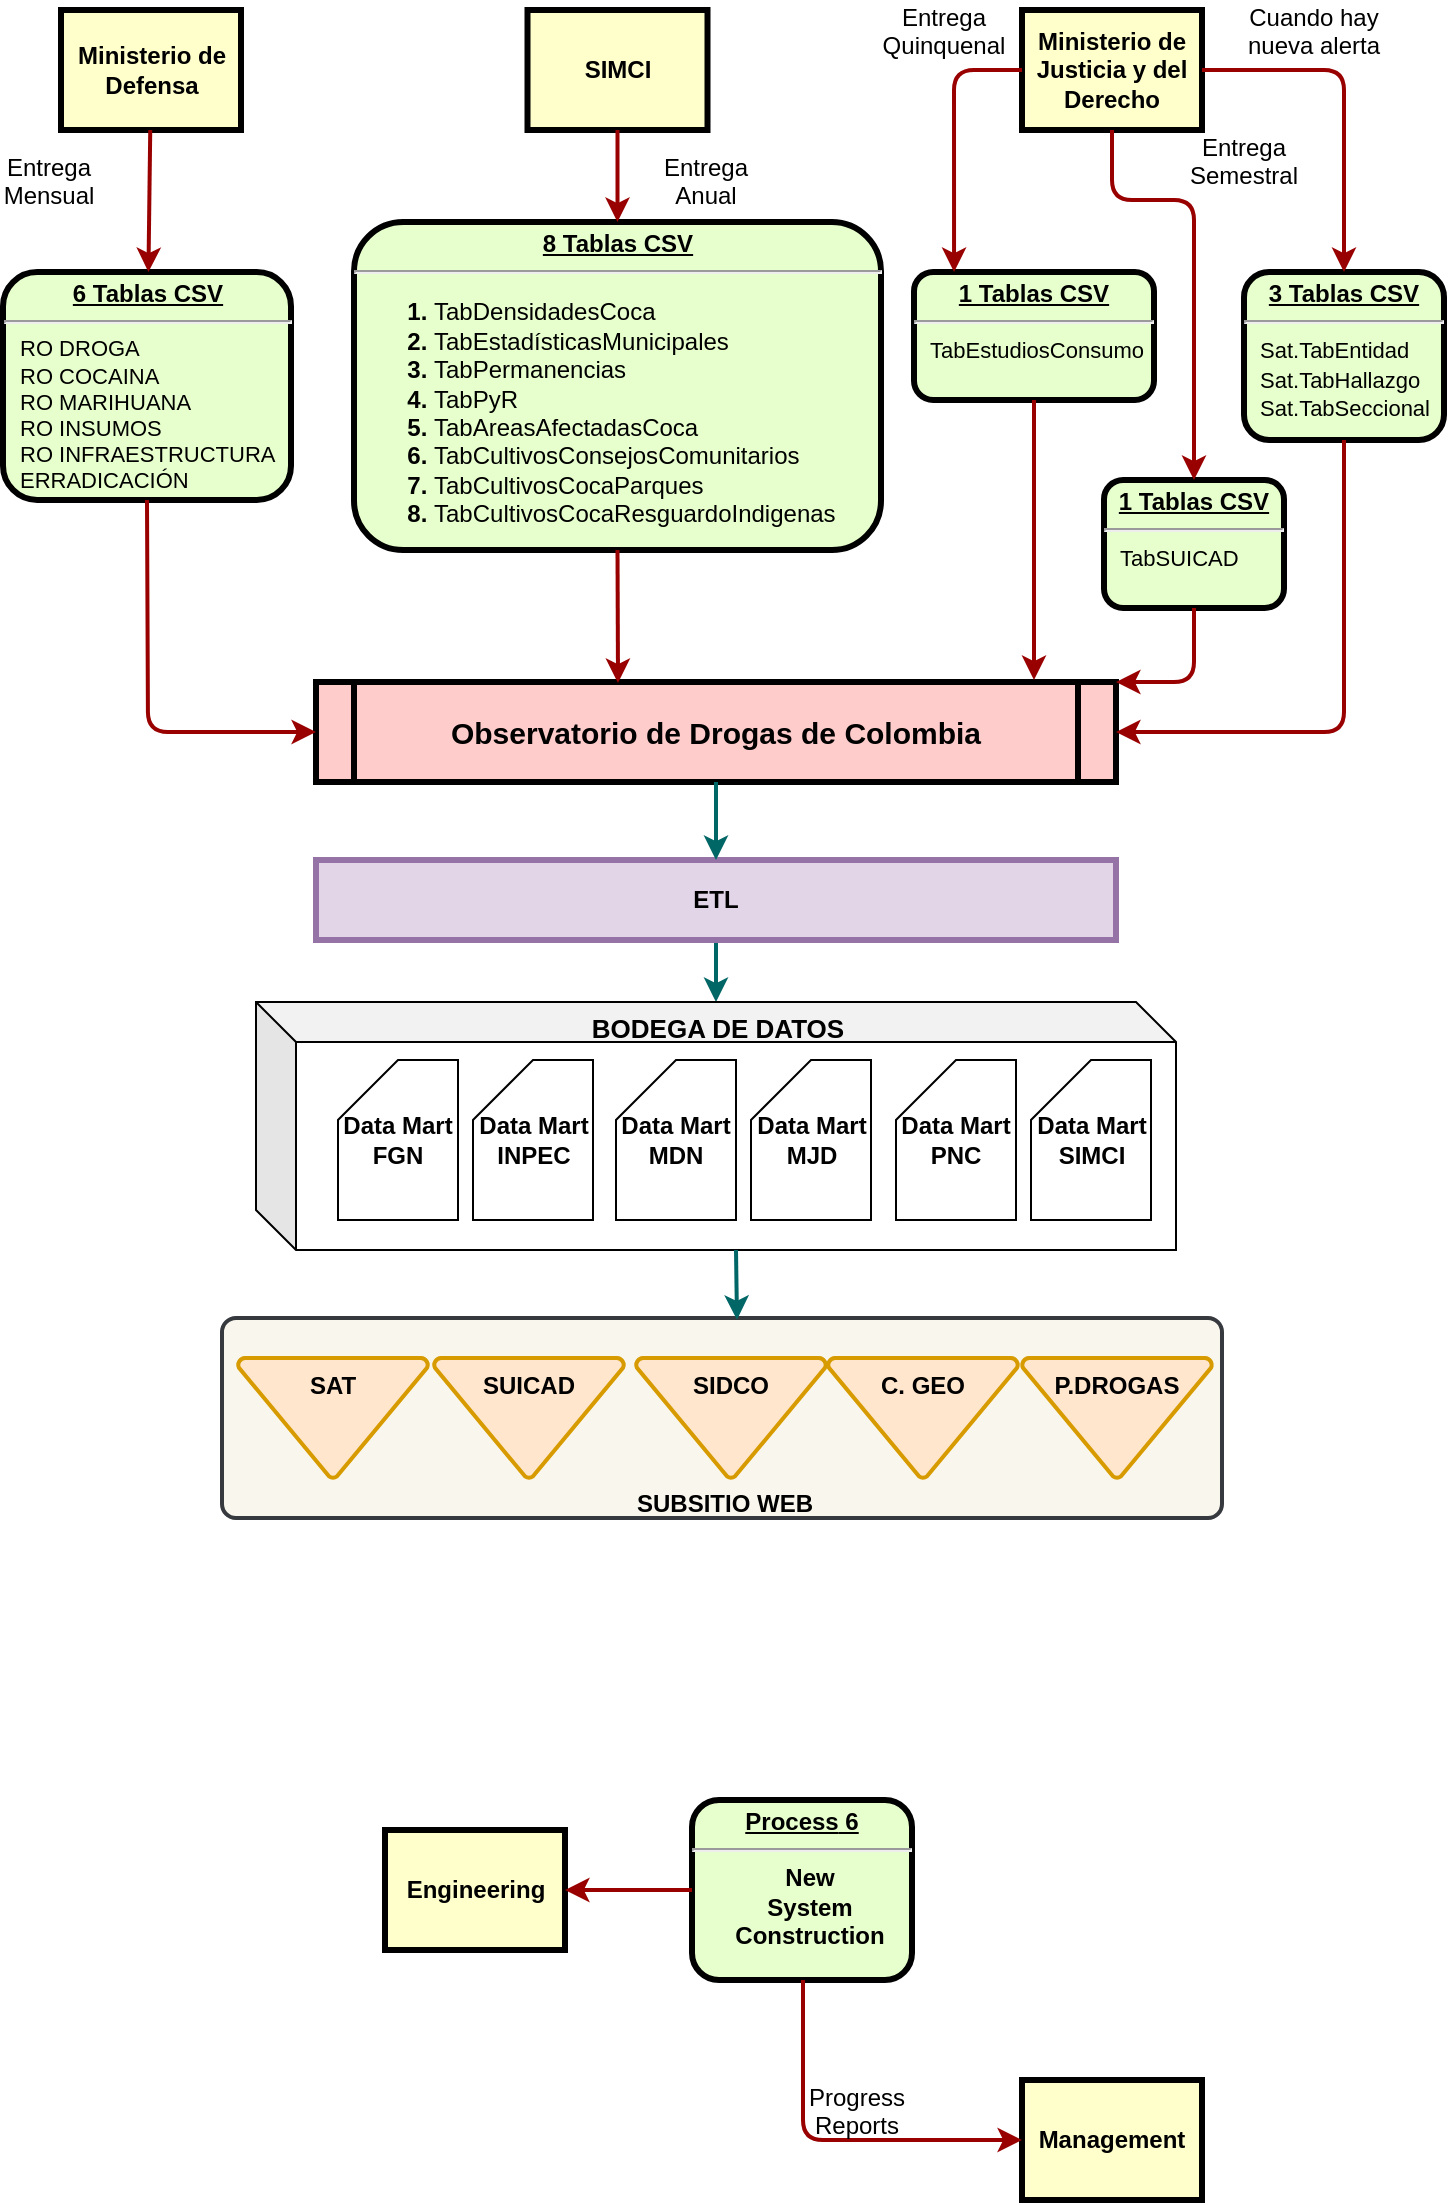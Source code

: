 <mxfile version="24.0.6" type="github">
  <diagram name="Page-1" id="c7558073-3199-34d8-9f00-42111426c3f3">
    <mxGraphModel dx="607" dy="323" grid="1" gridSize="10" guides="1" tooltips="1" connect="1" arrows="1" fold="1" page="1" pageScale="1" pageWidth="826" pageHeight="1169" background="none" math="0" shadow="0">
      <root>
        <mxCell id="0" />
        <mxCell id="1" parent="0" />
        <mxCell id="2" value="&lt;p style=&quot;margin: 0px; margin-top: 4px; text-align: center; text-decoration: underline;&quot;&gt;&lt;strong&gt;6 Tablas CSV&lt;/strong&gt;&lt;/p&gt;&lt;hr&gt;&lt;p style=&quot;text-align: left; margin: 0px 0px 0px 8px; font-size: 11px;&quot;&gt;&lt;font style=&quot;font-size: 11px; font-weight: normal;&quot;&gt;RO DROGA&lt;/font&gt;&lt;/p&gt;&lt;p style=&quot;text-align: left; margin: 0px 0px 0px 8px; font-size: 11px;&quot;&gt;&lt;font style=&quot;font-size: 11px; font-weight: normal;&quot;&gt;RO COCAINA&lt;/font&gt;&lt;/p&gt;&lt;p style=&quot;text-align: left; margin: 0px 0px 0px 8px; font-size: 11px;&quot;&gt;&lt;font style=&quot;font-size: 11px; font-weight: normal;&quot;&gt;RO MARIHUANA&lt;/font&gt;&lt;/p&gt;&lt;p style=&quot;text-align: left; margin: 0px 0px 0px 8px; font-size: 11px;&quot;&gt;&lt;font style=&quot;font-size: 11px; font-weight: normal;&quot;&gt;RO INSUMOS&lt;/font&gt;&lt;/p&gt;&lt;p style=&quot;text-align: left; margin: 0px 0px 0px 8px; font-size: 11px;&quot;&gt;&lt;font style=&quot;font-size: 11px; font-weight: normal;&quot;&gt;RO INFRAESTRUCTURA&amp;nbsp;&lt;/font&gt;&lt;/p&gt;&lt;p style=&quot;text-align: left; margin: 0px 0px 0px 8px; font-size: 11px;&quot;&gt;&lt;font style=&quot;font-size: 11px; font-weight: normal;&quot;&gt;ERRADICACIÓN&lt;/font&gt;&lt;/p&gt;" style="verticalAlign=middle;align=center;overflow=fill;fontSize=12;fontFamily=Helvetica;html=1;rounded=1;fontStyle=1;strokeWidth=3;fillColor=#E6FFCC" parent="1" vertex="1">
          <mxGeometry x="44.5" y="186" width="144" height="114" as="geometry" />
        </mxCell>
        <mxCell id="4" value="Ministerio de Defensa" style="whiteSpace=wrap;align=center;verticalAlign=middle;fontStyle=1;strokeWidth=3;fillColor=#FFFFCC" parent="1" vertex="1">
          <mxGeometry x="73.5" y="55" width="90" height="60" as="geometry" />
        </mxCell>
        <mxCell id="5" value="Observatorio de Drogas de Colombia" style="shape=process;whiteSpace=wrap;align=center;verticalAlign=middle;size=0.048;fontStyle=1;strokeWidth=3;fillColor=#FFCCCC;fontSize=15;" parent="1" vertex="1">
          <mxGeometry x="201.0" y="391" width="400" height="50" as="geometry" />
        </mxCell>
        <mxCell id="10" value="&lt;p style=&quot;margin: 0px; margin-top: 4px; text-align: center; text-decoration: underline;&quot;&gt;&lt;strong&gt;&lt;strong&gt;Process&lt;/strong&gt; 6&lt;br /&gt;&lt;/strong&gt;&lt;/p&gt;&lt;hr /&gt;&lt;p style=&quot;margin: 0px; margin-left: 8px;&quot;&gt;New&lt;/p&gt;&lt;p style=&quot;margin: 0px; margin-left: 8px;&quot;&gt;System&lt;/p&gt;&lt;p style=&quot;margin: 0px; margin-left: 8px;&quot;&gt;Construction&lt;/p&gt;" style="verticalAlign=middle;align=center;overflow=fill;fontSize=12;fontFamily=Helvetica;html=1;rounded=1;fontStyle=1;strokeWidth=3;fillColor=#E6FFCC" parent="1" vertex="1">
          <mxGeometry x="389.0" y="950" width="110" height="90" as="geometry" />
        </mxCell>
        <mxCell id="13" value="Management" style="whiteSpace=wrap;align=center;verticalAlign=middle;fontStyle=1;strokeWidth=3;fillColor=#FFFFCC" parent="1" vertex="1">
          <mxGeometry x="554" y="1090" width="90" height="60" as="geometry" />
        </mxCell>
        <mxCell id="14" value="Engineering" style="whiteSpace=wrap;align=center;verticalAlign=middle;fontStyle=1;strokeWidth=3;fillColor=#FFFFCC" parent="1" vertex="1">
          <mxGeometry x="235.5" y="965.0" width="90" height="60" as="geometry" />
        </mxCell>
        <mxCell id="37" value="" style="edgeStyle=none;noEdgeStyle=1;strokeColor=#990000;strokeWidth=2" parent="1" source="4" target="2" edge="1">
          <mxGeometry width="100" height="100" relative="1" as="geometry">
            <mxPoint x="114.5" y="180" as="sourcePoint" />
            <mxPoint x="214.5" y="80" as="targetPoint" />
          </mxGeometry>
        </mxCell>
        <mxCell id="52" value="Entrega&#xa;Mensual" style="text;spacingTop=-5;align=center" parent="1" vertex="1">
          <mxGeometry x="52.5" y="125" width="30" height="20" as="geometry" />
        </mxCell>
        <mxCell id="56" value="" style="edgeStyle=elbowEdgeStyle;elbow=horizontal;strokeColor=#990000;strokeWidth=2;exitX=0.5;exitY=1;exitDx=0;exitDy=0;entryX=0;entryY=0.5;entryDx=0;entryDy=0;" parent="1" source="2" edge="1" target="5">
          <mxGeometry width="100" height="100" relative="1" as="geometry">
            <mxPoint x="-18" y="500" as="sourcePoint" />
            <mxPoint x="212" y="391" as="targetPoint" />
            <Array as="points">
              <mxPoint x="117" y="370" />
            </Array>
          </mxGeometry>
        </mxCell>
        <mxCell id="85" value="" style="edgeStyle=elbowEdgeStyle;elbow=horizontal;strokeColor=#990000;strokeWidth=2" parent="1" source="10" target="13" edge="1">
          <mxGeometry width="100" height="100" relative="1" as="geometry">
            <mxPoint x="330.5" y="1180" as="sourcePoint" />
            <mxPoint x="430.5" y="1080" as="targetPoint" />
            <Array as="points">
              <mxPoint x="444.5" y="1070" />
            </Array>
          </mxGeometry>
        </mxCell>
        <mxCell id="86" value="Progress&#xa;Reports" style="text;spacingTop=-5;align=center" parent="1" vertex="1">
          <mxGeometry x="456.5" y="1090" width="30" height="20" as="geometry" />
        </mxCell>
        <mxCell id="87" value="" style="edgeStyle=elbowEdgeStyle;elbow=vertical;strokeColor=#990000;strokeWidth=2" parent="1" source="10" target="14" edge="1">
          <mxGeometry width="100" height="100" relative="1" as="geometry">
            <mxPoint x="270.5" y="1180" as="sourcePoint" />
            <mxPoint x="370.5" y="1080" as="targetPoint" />
          </mxGeometry>
        </mxCell>
        <mxCell id="7qlZIiX-SYgFlXNxfweP-97" value="&lt;p style=&quot;margin: 4px 0px 0px; text-decoration: underline;&quot;&gt;&lt;strong style=&quot;&quot;&gt;&lt;font style=&quot;font-size: 12px;&quot;&gt;8 Tablas CSV&lt;/font&gt;&lt;/strong&gt;&lt;/p&gt;&lt;hr style=&quot;text-align: left;&quot;&gt;&lt;p style=&quot;margin: 0px 0px 0px 8px;&quot;&gt;&lt;/p&gt;&lt;ol style=&quot;&quot;&gt;&lt;li style=&quot;text-align: left;&quot;&gt;&lt;span style=&quot;font-weight: normal;&quot;&gt;&lt;font style=&quot;font-size: 12px;&quot;&gt;TabDensidadesCoca&lt;/font&gt;&lt;/span&gt;&lt;/li&gt;&lt;li style=&quot;text-align: left;&quot;&gt;&lt;font style=&quot;font-size: 12px;&quot;&gt;&lt;span style=&quot;font-weight: 400;&quot;&gt;TabEstadísticasMunici&lt;/span&gt;&lt;span style=&quot;font-weight: 400; background-color: initial;&quot;&gt;pales&lt;/span&gt;&lt;/font&gt;&lt;/li&gt;&lt;li style=&quot;text-align: left;&quot;&gt;&lt;span style=&quot;background-color: initial;&quot;&gt;&lt;span style=&quot;font-weight: 400;&quot;&gt;&lt;font style=&quot;font-size: 12px;&quot;&gt;TabPermanencias&lt;/font&gt;&lt;/span&gt;&lt;/span&gt;&lt;/li&gt;&lt;li style=&quot;text-align: left;&quot;&gt;&lt;span style=&quot;background-color: initial;&quot;&gt;&lt;span style=&quot;font-weight: 400;&quot;&gt;&lt;font style=&quot;font-size: 12px;&quot;&gt;TabPyR&lt;/font&gt;&lt;/span&gt;&lt;/span&gt;&lt;/li&gt;&lt;li style=&quot;text-align: left;&quot;&gt;&lt;font style=&quot;font-size: 12px;&quot;&gt;&lt;span style=&quot;font-weight: 400;&quot;&gt;TabAreasAfectadasCo&lt;/span&gt;&lt;span style=&quot;font-weight: 400; background-color: initial;&quot;&gt;ca&lt;/span&gt;&lt;/font&gt;&lt;/li&gt;&lt;li style=&quot;text-align: left;&quot;&gt;&lt;font style=&quot;font-size: 12px;&quot;&gt;&lt;span style=&quot;font-weight: 400;&quot;&gt;TabCultivosConsejos&lt;/span&gt;&lt;span style=&quot;font-weight: 400; background-color: initial;&quot;&gt;Comunitarios&lt;/span&gt;&lt;/font&gt;&lt;/li&gt;&lt;li style=&quot;text-align: left;&quot;&gt;&lt;font style=&quot;font-size: 12px;&quot;&gt;&lt;span style=&quot;font-weight: 400;&quot;&gt;TabCultivosCocaParq&lt;/span&gt;&lt;span style=&quot;font-weight: 400; background-color: initial;&quot;&gt;ues&lt;/span&gt;&lt;/font&gt;&lt;/li&gt;&lt;li style=&quot;text-align: left;&quot;&gt;&lt;font style=&quot;font-size: 12px;&quot;&gt;&lt;span style=&quot;font-weight: 400;&quot;&gt;TabCultivosCocaResg&lt;/span&gt;&lt;span style=&quot;font-weight: 400; background-color: initial;&quot;&gt;uardoIndigenas&lt;/span&gt;&lt;/font&gt;&lt;/li&gt;&lt;/ol&gt;&lt;p&gt;&lt;/p&gt;" style="verticalAlign=middle;align=center;overflow=fill;fontSize=12;fontFamily=Helvetica;html=1;rounded=1;fontStyle=1;strokeWidth=3;fillColor=#E6FFCC" parent="1" vertex="1">
          <mxGeometry x="220" y="161" width="263.5" height="164" as="geometry" />
        </mxCell>
        <mxCell id="7qlZIiX-SYgFlXNxfweP-98" value="SIMCI" style="whiteSpace=wrap;align=center;verticalAlign=middle;fontStyle=1;strokeWidth=3;fillColor=#FFFFCC" parent="1" vertex="1">
          <mxGeometry x="306.75" y="55" width="90" height="60" as="geometry" />
        </mxCell>
        <mxCell id="7qlZIiX-SYgFlXNxfweP-100" value="" style="edgeStyle=elbowEdgeStyle;elbow=horizontal;strokeColor=#990000;strokeWidth=2;exitX=0.5;exitY=1;exitDx=0;exitDy=0;" parent="1" source="7qlZIiX-SYgFlXNxfweP-98" target="7qlZIiX-SYgFlXNxfweP-97" edge="1">
          <mxGeometry width="100" height="100" relative="1" as="geometry">
            <mxPoint x="516.75" y="75" as="sourcePoint" />
            <mxPoint x="516.75" y="141" as="targetPoint" />
            <Array as="points">
              <mxPoint x="351.75" y="145" />
            </Array>
          </mxGeometry>
        </mxCell>
        <mxCell id="7qlZIiX-SYgFlXNxfweP-101" value="Entrega&#xa;Anual" style="text;spacingTop=-5;align=center" parent="1" vertex="1">
          <mxGeometry x="381" y="125" width="30" height="20" as="geometry" />
        </mxCell>
        <mxCell id="2VJSSDCcaUOSP8XT7AO9-96" value="&lt;p style=&quot;margin: 0px; margin-top: 4px; text-align: center; text-decoration: underline;&quot;&gt;&lt;strong&gt;1 Tablas CSV&lt;/strong&gt;&lt;/p&gt;&lt;hr&gt;&lt;p style=&quot;text-align: left; margin: 0px 0px 0px 8px;&quot;&gt;&lt;span style=&quot;font-size: 11px; font-weight: 400;&quot;&gt;TabEstudiosConsumo&lt;/span&gt;&lt;br&gt;&lt;/p&gt;" style="verticalAlign=middle;align=center;overflow=fill;fontSize=12;fontFamily=Helvetica;html=1;rounded=1;fontStyle=1;strokeWidth=3;fillColor=#E6FFCC" vertex="1" parent="1">
          <mxGeometry x="500" y="186" width="120" height="64" as="geometry" />
        </mxCell>
        <mxCell id="2VJSSDCcaUOSP8XT7AO9-97" value="Ministerio de Justicia y del Derecho" style="whiteSpace=wrap;align=center;verticalAlign=middle;fontStyle=1;strokeWidth=3;fillColor=#FFFFCC" vertex="1" parent="1">
          <mxGeometry x="554" y="55" width="90" height="60" as="geometry" />
        </mxCell>
        <mxCell id="2VJSSDCcaUOSP8XT7AO9-99" value="Entrega&#xa;Quinquenal" style="text;spacingTop=-5;align=center" vertex="1" parent="1">
          <mxGeometry x="500" y="50" width="30" height="20" as="geometry" />
        </mxCell>
        <mxCell id="2VJSSDCcaUOSP8XT7AO9-100" value="&lt;p style=&quot;margin: 0px; margin-top: 4px; text-align: center; text-decoration: underline;&quot;&gt;&lt;strong&gt;1 Tablas CSV&lt;/strong&gt;&lt;/p&gt;&lt;hr&gt;&lt;p style=&quot;text-align: left; margin: 0px 0px 0px 8px;&quot;&gt;&lt;span style=&quot;font-size: 11px; font-weight: 400;&quot;&gt;TabSUICAD&lt;/span&gt;&lt;br&gt;&lt;/p&gt;" style="verticalAlign=middle;align=center;overflow=fill;fontSize=12;fontFamily=Helvetica;html=1;rounded=1;fontStyle=1;strokeWidth=3;fillColor=#E6FFCC" vertex="1" parent="1">
          <mxGeometry x="595" y="290" width="90" height="64" as="geometry" />
        </mxCell>
        <mxCell id="2VJSSDCcaUOSP8XT7AO9-102" value="" style="edgeStyle=none;noEdgeStyle=1;strokeColor=#990000;strokeWidth=2;exitX=0.5;exitY=1;exitDx=0;exitDy=0;entryX=0.5;entryY=0;entryDx=0;entryDy=0;" edge="1" parent="1" source="2VJSSDCcaUOSP8XT7AO9-97" target="2VJSSDCcaUOSP8XT7AO9-100">
          <mxGeometry width="100" height="100" relative="1" as="geometry">
            <mxPoint x="725" y="115" as="sourcePoint" />
            <mxPoint x="697" y="186" as="targetPoint" />
            <Array as="points">
              <mxPoint x="599" y="150" />
              <mxPoint x="640" y="150" />
              <mxPoint x="640" y="210" />
            </Array>
          </mxGeometry>
        </mxCell>
        <mxCell id="2VJSSDCcaUOSP8XT7AO9-103" value="Entrega&#xa;Semestral" style="text;spacingTop=-5;align=center" vertex="1" parent="1">
          <mxGeometry x="650" y="115" width="30" height="20" as="geometry" />
        </mxCell>
        <mxCell id="2VJSSDCcaUOSP8XT7AO9-104" value="" style="edgeStyle=elbowEdgeStyle;elbow=horizontal;strokeColor=#990000;strokeWidth=2;exitX=0.5;exitY=1;exitDx=0;exitDy=0;entryX=0.378;entryY=0.01;entryDx=0;entryDy=0;entryPerimeter=0;" edge="1" parent="1" source="7qlZIiX-SYgFlXNxfweP-97" target="5">
          <mxGeometry width="100" height="100" relative="1" as="geometry">
            <mxPoint x="423.5" y="243" as="sourcePoint" />
            <mxPoint x="370" y="391" as="targetPoint" />
            <Array as="points">
              <mxPoint x="352" y="360" />
            </Array>
          </mxGeometry>
        </mxCell>
        <mxCell id="2VJSSDCcaUOSP8XT7AO9-107" value="&lt;p style=&quot;margin: 0px; margin-top: 4px; text-align: center; text-decoration: underline;&quot;&gt;&lt;strong&gt;3 Tablas CSV&lt;/strong&gt;&lt;/p&gt;&lt;hr&gt;&lt;p style=&quot;text-align: left; margin: 0px 0px 0px 8px;&quot;&gt;&lt;span style=&quot;font-size: 11px; font-weight: 400;&quot;&gt;Sat.TabEntidad&lt;/span&gt;&lt;br&gt;&lt;/p&gt;&lt;p style=&quot;text-align: left; margin: 0px 0px 0px 8px;&quot;&gt;&lt;span style=&quot;font-size: 11px; font-weight: 400;&quot;&gt;Sat.TabHallazgo&lt;/span&gt;&lt;br&gt;&lt;/p&gt;&lt;p style=&quot;text-align: left; margin: 0px 0px 0px 8px;&quot;&gt;&lt;span style=&quot;font-size: 11px; font-weight: 400;&quot;&gt;Sat.TabSeccional&lt;/span&gt;&lt;br&gt;&lt;/p&gt;" style="verticalAlign=middle;align=center;overflow=fill;fontSize=12;fontFamily=Helvetica;html=1;rounded=1;fontStyle=1;strokeWidth=3;fillColor=#E6FFCC" vertex="1" parent="1">
          <mxGeometry x="665" y="186" width="100" height="84" as="geometry" />
        </mxCell>
        <mxCell id="2VJSSDCcaUOSP8XT7AO9-110" value="" style="endArrow=classic;html=1;rounded=1;entryX=1;entryY=0;entryDx=0;entryDy=0;exitX=0.5;exitY=1;exitDx=0;exitDy=0;strokeColor=#990000;strokeWidth=2;curved=0;" edge="1" parent="1" source="2VJSSDCcaUOSP8XT7AO9-100" target="5">
          <mxGeometry width="50" height="50" relative="1" as="geometry">
            <mxPoint x="370" y="250" as="sourcePoint" />
            <mxPoint x="420" y="200" as="targetPoint" />
            <Array as="points">
              <mxPoint x="640" y="391" />
            </Array>
          </mxGeometry>
        </mxCell>
        <mxCell id="2VJSSDCcaUOSP8XT7AO9-111" value="" style="endArrow=classic;html=1;rounded=1;entryX=0.5;entryY=0;entryDx=0;entryDy=0;exitX=1;exitY=0.5;exitDx=0;exitDy=0;curved=0;strokeColor=#990000;strokeWidth=2;" edge="1" parent="1" source="2VJSSDCcaUOSP8XT7AO9-97" target="2VJSSDCcaUOSP8XT7AO9-107">
          <mxGeometry width="50" height="50" relative="1" as="geometry">
            <mxPoint x="370" y="250" as="sourcePoint" />
            <mxPoint x="420" y="200" as="targetPoint" />
            <Array as="points">
              <mxPoint x="715" y="85" />
            </Array>
          </mxGeometry>
        </mxCell>
        <mxCell id="2VJSSDCcaUOSP8XT7AO9-114" value="Cuando hay&#xa;nueva alerta" style="text;spacingTop=-5;align=center" vertex="1" parent="1">
          <mxGeometry x="685" y="50" width="30" height="20" as="geometry" />
        </mxCell>
        <mxCell id="2VJSSDCcaUOSP8XT7AO9-115" value="" style="endArrow=classic;html=1;rounded=1;entryX=0.167;entryY=0;entryDx=0;entryDy=0;exitX=0;exitY=0.5;exitDx=0;exitDy=0;curved=0;strokeColor=#990000;strokeWidth=2;entryPerimeter=0;" edge="1" parent="1" source="2VJSSDCcaUOSP8XT7AO9-97" target="2VJSSDCcaUOSP8XT7AO9-96">
          <mxGeometry width="50" height="50" relative="1" as="geometry">
            <mxPoint x="370" y="250" as="sourcePoint" />
            <mxPoint x="420" y="200" as="targetPoint" />
            <Array as="points">
              <mxPoint x="520" y="85" />
            </Array>
          </mxGeometry>
        </mxCell>
        <mxCell id="2VJSSDCcaUOSP8XT7AO9-119" value="" style="endArrow=classic;html=1;rounded=1;entryX=1;entryY=0.5;entryDx=0;entryDy=0;exitX=0.5;exitY=1;exitDx=0;exitDy=0;curved=0;strokeColor=#990000;strokeWidth=2;" edge="1" parent="1" source="2VJSSDCcaUOSP8XT7AO9-107" target="5">
          <mxGeometry width="50" height="50" relative="1" as="geometry">
            <mxPoint x="310" y="350" as="sourcePoint" />
            <mxPoint x="360" y="300" as="targetPoint" />
            <Array as="points">
              <mxPoint x="715" y="416" />
            </Array>
          </mxGeometry>
        </mxCell>
        <mxCell id="2VJSSDCcaUOSP8XT7AO9-120" value="" style="endArrow=classic;html=1;rounded=0;exitX=0.5;exitY=1;exitDx=0;exitDy=0;strokeColor=#990000;strokeWidth=2;" edge="1" parent="1" source="2VJSSDCcaUOSP8XT7AO9-96">
          <mxGeometry width="50" height="50" relative="1" as="geometry">
            <mxPoint x="450" y="320" as="sourcePoint" />
            <mxPoint x="560" y="390" as="targetPoint" />
          </mxGeometry>
        </mxCell>
        <mxCell id="2VJSSDCcaUOSP8XT7AO9-126" value="" style="edgeStyle=orthogonalEdgeStyle;rounded=0;orthogonalLoop=1;jettySize=auto;html=1;strokeColor=#006666;strokeWidth=2;" edge="1" parent="1" source="2VJSSDCcaUOSP8XT7AO9-121" target="2VJSSDCcaUOSP8XT7AO9-123">
          <mxGeometry relative="1" as="geometry" />
        </mxCell>
        <mxCell id="2VJSSDCcaUOSP8XT7AO9-121" value="ETL" style="whiteSpace=wrap;align=center;verticalAlign=middle;fontStyle=1;strokeWidth=3;fillColor=#e1d5e7;strokeColor=#9673a6;" vertex="1" parent="1">
          <mxGeometry x="201" y="480" width="400" height="40" as="geometry" />
        </mxCell>
        <mxCell id="2VJSSDCcaUOSP8XT7AO9-122" value="" style="endArrow=classic;html=1;rounded=0;entryX=0.5;entryY=0;entryDx=0;entryDy=0;exitX=0.5;exitY=1;exitDx=0;exitDy=0;strokeColor=#006666;strokeWidth=2;" edge="1" parent="1" source="5" target="2VJSSDCcaUOSP8XT7AO9-121">
          <mxGeometry width="50" height="50" relative="1" as="geometry">
            <mxPoint x="360" y="560" as="sourcePoint" />
            <mxPoint x="410" y="510" as="targetPoint" />
          </mxGeometry>
        </mxCell>
        <mxCell id="2VJSSDCcaUOSP8XT7AO9-134" value="" style="group" vertex="1" connectable="0" parent="1">
          <mxGeometry x="171" y="549" width="460" height="126" as="geometry" />
        </mxCell>
        <mxCell id="2VJSSDCcaUOSP8XT7AO9-123" value="" style="shape=cube;whiteSpace=wrap;html=1;boundedLbl=1;backgroundOutline=1;darkOpacity=0.05;darkOpacity2=0.1;" vertex="1" parent="2VJSSDCcaUOSP8XT7AO9-134">
          <mxGeometry y="2" width="460" height="124" as="geometry" />
        </mxCell>
        <mxCell id="2VJSSDCcaUOSP8XT7AO9-127" value="&lt;b&gt;Data Mart&lt;/b&gt;&lt;div&gt;&lt;b&gt;FGN&lt;/b&gt;&lt;/div&gt;" style="shape=card;whiteSpace=wrap;html=1;" vertex="1" parent="2VJSSDCcaUOSP8XT7AO9-134">
          <mxGeometry x="41" y="31" width="60" height="80" as="geometry" />
        </mxCell>
        <mxCell id="2VJSSDCcaUOSP8XT7AO9-128" value="&lt;b&gt;Data Mart&lt;/b&gt;&lt;div&gt;&lt;b&gt;INPEC&lt;/b&gt;&lt;/div&gt;" style="shape=card;whiteSpace=wrap;html=1;" vertex="1" parent="2VJSSDCcaUOSP8XT7AO9-134">
          <mxGeometry x="108.5" y="31" width="60" height="80" as="geometry" />
        </mxCell>
        <mxCell id="2VJSSDCcaUOSP8XT7AO9-129" value="&lt;b&gt;Data Mart&lt;/b&gt;&lt;div&gt;&lt;b&gt;MDN&lt;/b&gt;&lt;/div&gt;" style="shape=card;whiteSpace=wrap;html=1;" vertex="1" parent="2VJSSDCcaUOSP8XT7AO9-134">
          <mxGeometry x="180" y="31" width="60" height="80" as="geometry" />
        </mxCell>
        <mxCell id="2VJSSDCcaUOSP8XT7AO9-130" value="&lt;b&gt;Data Mart&lt;/b&gt;&lt;div&gt;&lt;b&gt;MJD&lt;/b&gt;&lt;/div&gt;" style="shape=card;whiteSpace=wrap;html=1;" vertex="1" parent="2VJSSDCcaUOSP8XT7AO9-134">
          <mxGeometry x="247.5" y="31" width="60" height="80" as="geometry" />
        </mxCell>
        <mxCell id="2VJSSDCcaUOSP8XT7AO9-131" value="&lt;b&gt;Data Mart&lt;/b&gt;&lt;div&gt;&lt;b&gt;PNC&lt;/b&gt;&lt;/div&gt;" style="shape=card;whiteSpace=wrap;html=1;" vertex="1" parent="2VJSSDCcaUOSP8XT7AO9-134">
          <mxGeometry x="320" y="31" width="60" height="80" as="geometry" />
        </mxCell>
        <mxCell id="2VJSSDCcaUOSP8XT7AO9-132" value="&lt;b&gt;Data Mart&lt;/b&gt;&lt;div&gt;&lt;b&gt;SIMCI&lt;/b&gt;&lt;/div&gt;" style="shape=card;whiteSpace=wrap;html=1;" vertex="1" parent="2VJSSDCcaUOSP8XT7AO9-134">
          <mxGeometry x="387.5" y="31" width="60" height="80" as="geometry" />
        </mxCell>
        <mxCell id="2VJSSDCcaUOSP8XT7AO9-133" value="BODEGA DE DATOS" style="text;html=1;align=center;verticalAlign=middle;whiteSpace=wrap;rounded=0;fontStyle=1;fontSize=13;" vertex="1" parent="2VJSSDCcaUOSP8XT7AO9-134">
          <mxGeometry x="159" width="144" height="30" as="geometry" />
        </mxCell>
        <mxCell id="2VJSSDCcaUOSP8XT7AO9-143" value="" style="group;fontStyle=1" vertex="1" connectable="0" parent="1">
          <mxGeometry x="154" y="709" width="500" height="105" as="geometry" />
        </mxCell>
        <mxCell id="2VJSSDCcaUOSP8XT7AO9-137" value="" style="rounded=1;whiteSpace=wrap;html=1;absoluteArcSize=1;arcSize=14;strokeWidth=2;fillColor=#f9f7ed;strokeColor=#36393d;" vertex="1" parent="2VJSSDCcaUOSP8XT7AO9-143">
          <mxGeometry width="500" height="100" as="geometry" />
        </mxCell>
        <mxCell id="2VJSSDCcaUOSP8XT7AO9-138" value="SAT" style="strokeWidth=2;html=1;shape=mxgraph.flowchart.merge_or_storage;whiteSpace=wrap;fontStyle=1;verticalAlign=top;fillColor=#ffe6cc;strokeColor=#d79b00;" vertex="1" parent="2VJSSDCcaUOSP8XT7AO9-143">
          <mxGeometry x="8" y="20" width="95" height="60" as="geometry" />
        </mxCell>
        <mxCell id="2VJSSDCcaUOSP8XT7AO9-139" value="SUICAD" style="strokeWidth=2;html=1;shape=mxgraph.flowchart.merge_or_storage;whiteSpace=wrap;fontStyle=1;verticalAlign=top;fillColor=#ffe6cc;strokeColor=#d79b00;" vertex="1" parent="2VJSSDCcaUOSP8XT7AO9-143">
          <mxGeometry x="106" y="20" width="95" height="60" as="geometry" />
        </mxCell>
        <mxCell id="2VJSSDCcaUOSP8XT7AO9-140" value="SIDCO" style="strokeWidth=2;html=1;shape=mxgraph.flowchart.merge_or_storage;whiteSpace=wrap;fontStyle=1;verticalAlign=top;fillColor=#ffe6cc;strokeColor=#d79b00;" vertex="1" parent="2VJSSDCcaUOSP8XT7AO9-143">
          <mxGeometry x="207" y="20" width="95" height="60" as="geometry" />
        </mxCell>
        <mxCell id="2VJSSDCcaUOSP8XT7AO9-141" value="C. GEO" style="strokeWidth=2;html=1;shape=mxgraph.flowchart.merge_or_storage;whiteSpace=wrap;fontStyle=1;verticalAlign=top;fillColor=#ffe6cc;strokeColor=#d79b00;" vertex="1" parent="2VJSSDCcaUOSP8XT7AO9-143">
          <mxGeometry x="303" y="20" width="95" height="60" as="geometry" />
        </mxCell>
        <mxCell id="2VJSSDCcaUOSP8XT7AO9-142" value="P.DROGAS" style="strokeWidth=2;html=1;shape=mxgraph.flowchart.merge_or_storage;whiteSpace=wrap;fontStyle=1;verticalAlign=top;fillColor=#ffe6cc;strokeColor=#d79b00;" vertex="1" parent="2VJSSDCcaUOSP8XT7AO9-143">
          <mxGeometry x="400" y="20" width="95" height="60" as="geometry" />
        </mxCell>
        <mxCell id="2VJSSDCcaUOSP8XT7AO9-144" value="SUBSITIO WEB" style="text;html=1;align=center;verticalAlign=middle;whiteSpace=wrap;rounded=0;fontStyle=1" vertex="1" parent="2VJSSDCcaUOSP8XT7AO9-143">
          <mxGeometry x="197" y="80" width="109" height="25" as="geometry" />
        </mxCell>
        <mxCell id="2VJSSDCcaUOSP8XT7AO9-148" value="" style="endArrow=classic;html=1;rounded=0;exitX=0;exitY=0;exitDx=240;exitDy=124.0;exitPerimeter=0;fontSize=13;strokeWidth=2;strokeColor=#006666;entryX=0.515;entryY=0.009;entryDx=0;entryDy=0;entryPerimeter=0;" edge="1" parent="1" source="2VJSSDCcaUOSP8XT7AO9-123" target="2VJSSDCcaUOSP8XT7AO9-137">
          <mxGeometry width="50" height="50" relative="1" as="geometry">
            <mxPoint x="413" y="680" as="sourcePoint" />
            <mxPoint x="411.0" y="723" as="targetPoint" />
          </mxGeometry>
        </mxCell>
      </root>
    </mxGraphModel>
  </diagram>
</mxfile>
